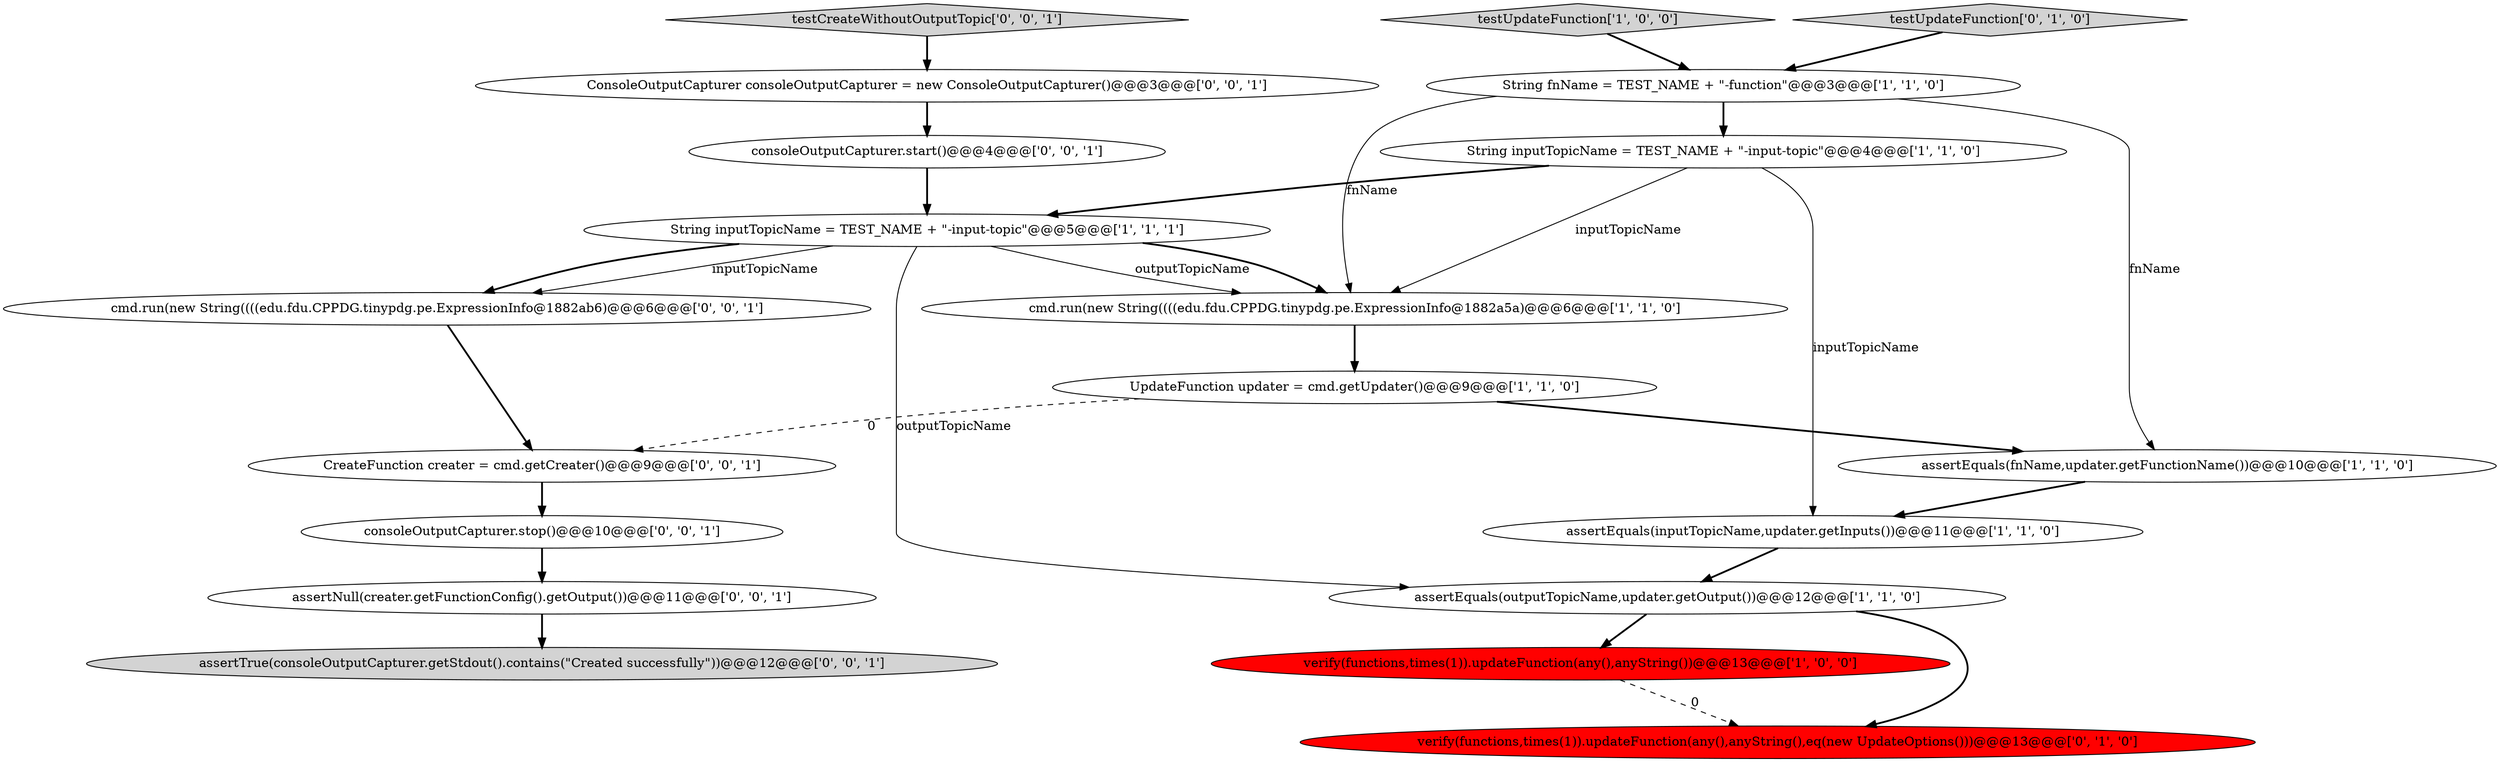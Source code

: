 digraph {
3 [style = filled, label = "String inputTopicName = TEST_NAME + \"-input-topic\"@@@5@@@['1', '1', '1']", fillcolor = white, shape = ellipse image = "AAA0AAABBB1BBB"];
4 [style = filled, label = "verify(functions,times(1)).updateFunction(any(),anyString())@@@13@@@['1', '0', '0']", fillcolor = red, shape = ellipse image = "AAA1AAABBB1BBB"];
5 [style = filled, label = "testUpdateFunction['1', '0', '0']", fillcolor = lightgray, shape = diamond image = "AAA0AAABBB1BBB"];
7 [style = filled, label = "cmd.run(new String((((edu.fdu.CPPDG.tinypdg.pe.ExpressionInfo@1882a5a)@@@6@@@['1', '1', '0']", fillcolor = white, shape = ellipse image = "AAA0AAABBB1BBB"];
14 [style = filled, label = "cmd.run(new String((((edu.fdu.CPPDG.tinypdg.pe.ExpressionInfo@1882ab6)@@@6@@@['0', '0', '1']", fillcolor = white, shape = ellipse image = "AAA0AAABBB3BBB"];
11 [style = filled, label = "verify(functions,times(1)).updateFunction(any(),anyString(),eq(new UpdateOptions()))@@@13@@@['0', '1', '0']", fillcolor = red, shape = ellipse image = "AAA1AAABBB2BBB"];
2 [style = filled, label = "assertEquals(inputTopicName,updater.getInputs())@@@11@@@['1', '1', '0']", fillcolor = white, shape = ellipse image = "AAA0AAABBB1BBB"];
10 [style = filled, label = "testUpdateFunction['0', '1', '0']", fillcolor = lightgray, shape = diamond image = "AAA0AAABBB2BBB"];
19 [style = filled, label = "CreateFunction creater = cmd.getCreater()@@@9@@@['0', '0', '1']", fillcolor = white, shape = ellipse image = "AAA0AAABBB3BBB"];
16 [style = filled, label = "assertNull(creater.getFunctionConfig().getOutput())@@@11@@@['0', '0', '1']", fillcolor = white, shape = ellipse image = "AAA0AAABBB3BBB"];
17 [style = filled, label = "testCreateWithoutOutputTopic['0', '0', '1']", fillcolor = lightgray, shape = diamond image = "AAA0AAABBB3BBB"];
0 [style = filled, label = "assertEquals(fnName,updater.getFunctionName())@@@10@@@['1', '1', '0']", fillcolor = white, shape = ellipse image = "AAA0AAABBB1BBB"];
12 [style = filled, label = "consoleOutputCapturer.start()@@@4@@@['0', '0', '1']", fillcolor = white, shape = ellipse image = "AAA0AAABBB3BBB"];
6 [style = filled, label = "String fnName = TEST_NAME + \"-function\"@@@3@@@['1', '1', '0']", fillcolor = white, shape = ellipse image = "AAA0AAABBB1BBB"];
8 [style = filled, label = "UpdateFunction updater = cmd.getUpdater()@@@9@@@['1', '1', '0']", fillcolor = white, shape = ellipse image = "AAA0AAABBB1BBB"];
13 [style = filled, label = "consoleOutputCapturer.stop()@@@10@@@['0', '0', '1']", fillcolor = white, shape = ellipse image = "AAA0AAABBB3BBB"];
1 [style = filled, label = "assertEquals(outputTopicName,updater.getOutput())@@@12@@@['1', '1', '0']", fillcolor = white, shape = ellipse image = "AAA0AAABBB1BBB"];
18 [style = filled, label = "assertTrue(consoleOutputCapturer.getStdout().contains(\"Created successfully\"))@@@12@@@['0', '0', '1']", fillcolor = lightgray, shape = ellipse image = "AAA0AAABBB3BBB"];
15 [style = filled, label = "ConsoleOutputCapturer consoleOutputCapturer = new ConsoleOutputCapturer()@@@3@@@['0', '0', '1']", fillcolor = white, shape = ellipse image = "AAA0AAABBB3BBB"];
9 [style = filled, label = "String inputTopicName = TEST_NAME + \"-input-topic\"@@@4@@@['1', '1', '0']", fillcolor = white, shape = ellipse image = "AAA0AAABBB1BBB"];
8->19 [style = dashed, label="0"];
1->4 [style = bold, label=""];
16->18 [style = bold, label=""];
2->1 [style = bold, label=""];
3->14 [style = bold, label=""];
0->2 [style = bold, label=""];
9->7 [style = solid, label="inputTopicName"];
14->19 [style = bold, label=""];
3->1 [style = solid, label="outputTopicName"];
9->2 [style = solid, label="inputTopicName"];
7->8 [style = bold, label=""];
10->6 [style = bold, label=""];
13->16 [style = bold, label=""];
6->0 [style = solid, label="fnName"];
6->7 [style = solid, label="fnName"];
1->11 [style = bold, label=""];
3->7 [style = solid, label="outputTopicName"];
8->0 [style = bold, label=""];
3->14 [style = solid, label="inputTopicName"];
5->6 [style = bold, label=""];
19->13 [style = bold, label=""];
3->7 [style = bold, label=""];
17->15 [style = bold, label=""];
9->3 [style = bold, label=""];
15->12 [style = bold, label=""];
12->3 [style = bold, label=""];
4->11 [style = dashed, label="0"];
6->9 [style = bold, label=""];
}
